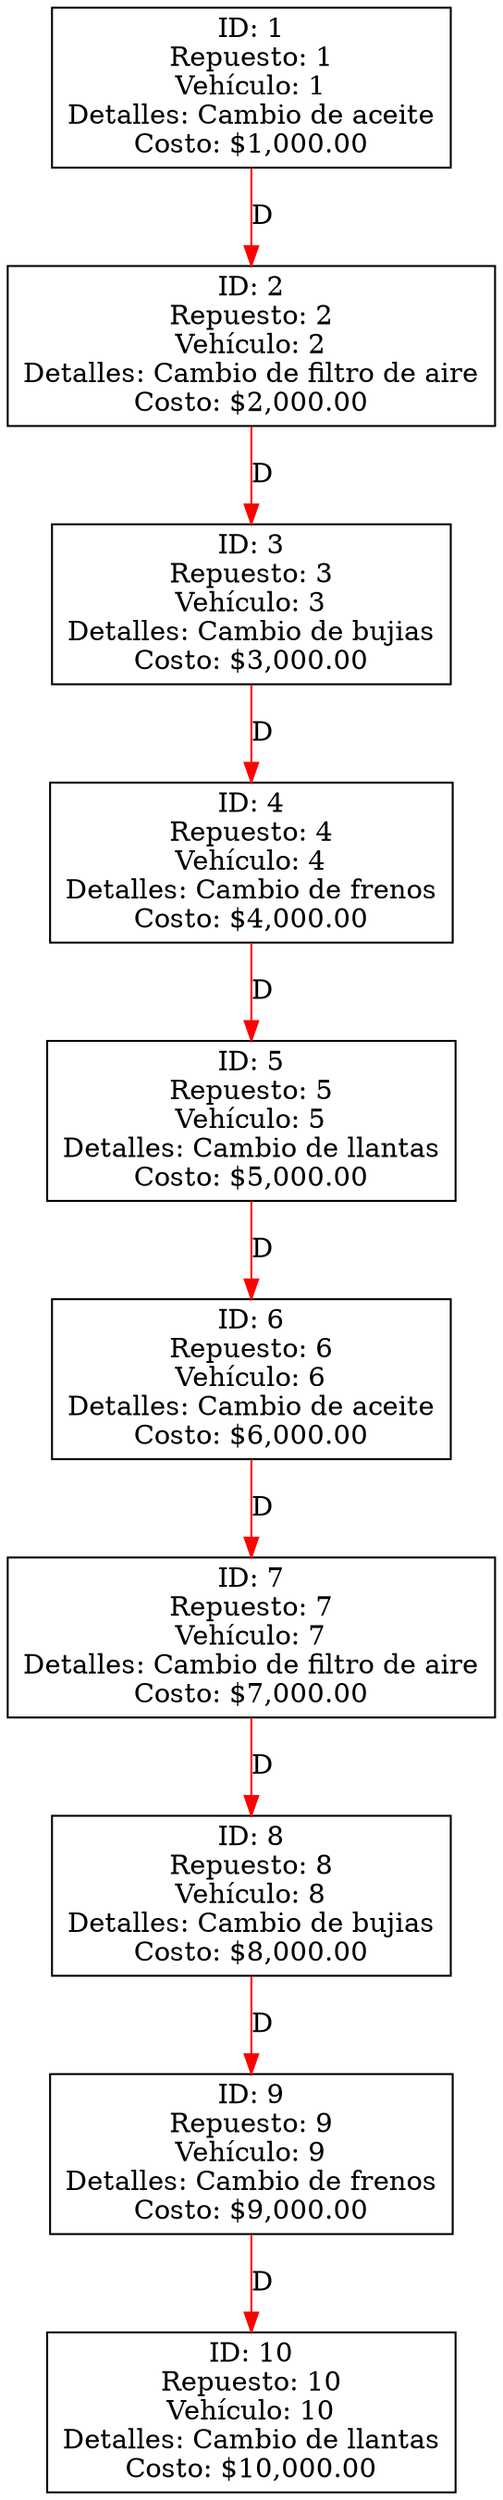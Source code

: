 digraph BST {
    node [shape=rectangle];
    "1" [label="ID: 1\nRepuesto: 1\nVehículo: 1\nDetalles: Cambio de aceite\nCosto: $1,000.00"];
    "2" [label="ID: 2\nRepuesto: 2\nVehículo: 2\nDetalles: Cambio de filtro de aire\nCosto: $2,000.00"];
    "3" [label="ID: 3\nRepuesto: 3\nVehículo: 3\nDetalles: Cambio de bujias\nCosto: $3,000.00"];
    "4" [label="ID: 4\nRepuesto: 4\nVehículo: 4\nDetalles: Cambio de frenos\nCosto: $4,000.00"];
    "5" [label="ID: 5\nRepuesto: 5\nVehículo: 5\nDetalles: Cambio de llantas\nCosto: $5,000.00"];
    "6" [label="ID: 6\nRepuesto: 6\nVehículo: 6\nDetalles: Cambio de aceite\nCosto: $6,000.00"];
    "7" [label="ID: 7\nRepuesto: 7\nVehículo: 7\nDetalles: Cambio de filtro de aire\nCosto: $7,000.00"];
    "8" [label="ID: 8\nRepuesto: 8\nVehículo: 8\nDetalles: Cambio de bujias\nCosto: $8,000.00"];
    "9" [label="ID: 9\nRepuesto: 9\nVehículo: 9\nDetalles: Cambio de frenos\nCosto: $9,000.00"];
    "10" [label="ID: 10\nRepuesto: 10\nVehículo: 10\nDetalles: Cambio de llantas\nCosto: $10,000.00"];
    "1" -> "2" [color=red, label="D"];
    "2" -> "3" [color=red, label="D"];
    "3" -> "4" [color=red, label="D"];
    "4" -> "5" [color=red, label="D"];
    "5" -> "6" [color=red, label="D"];
    "6" -> "7" [color=red, label="D"];
    "7" -> "8" [color=red, label="D"];
    "8" -> "9" [color=red, label="D"];
    "9" -> "10" [color=red, label="D"];
}
